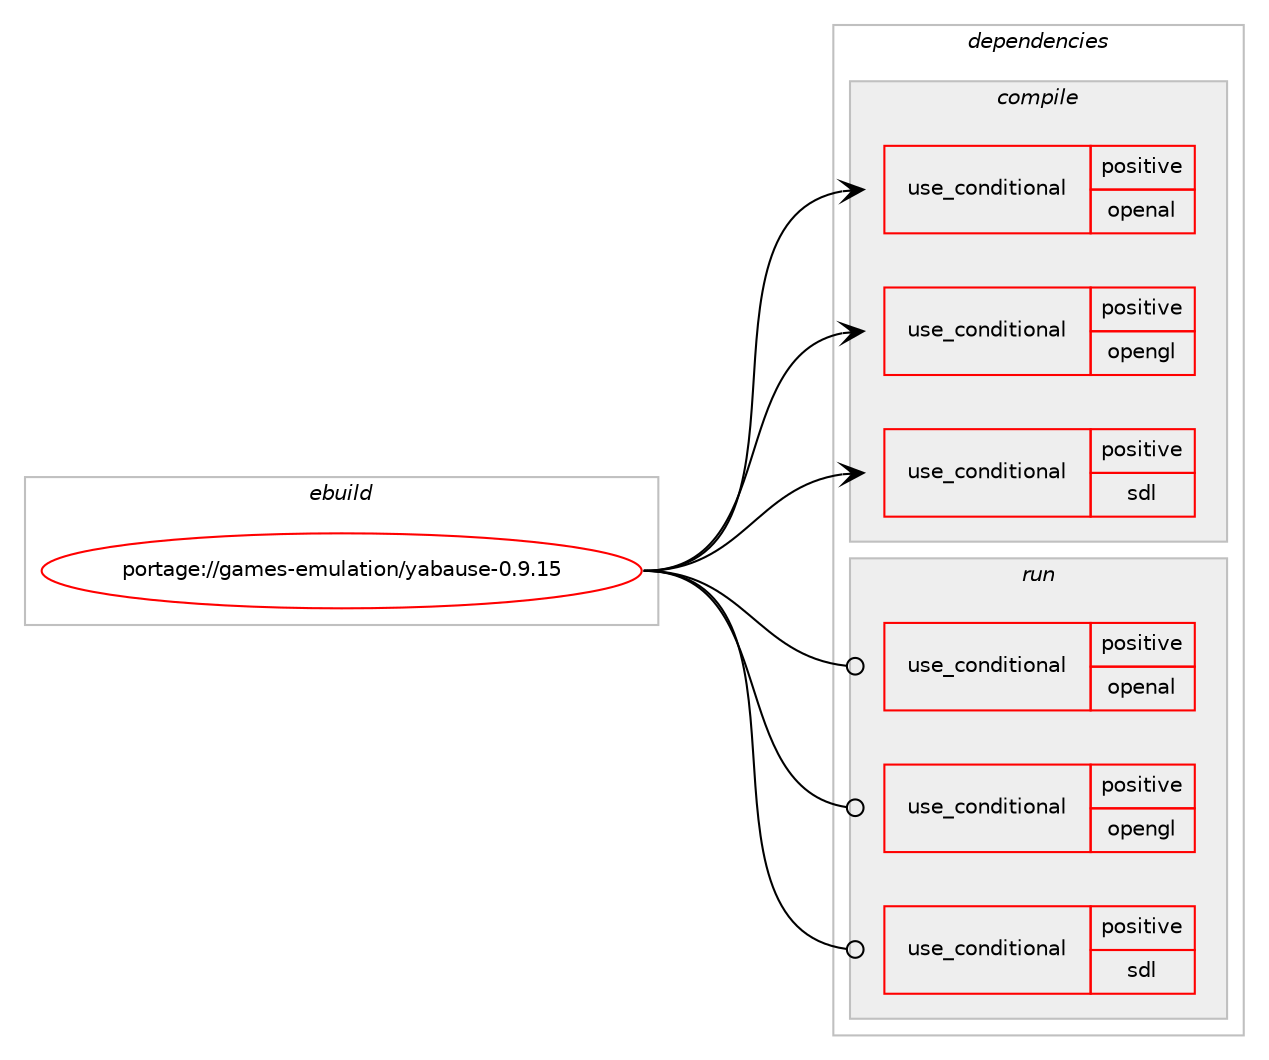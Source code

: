 digraph prolog {

# *************
# Graph options
# *************

newrank=true;
concentrate=true;
compound=true;
graph [rankdir=LR,fontname=Helvetica,fontsize=10,ranksep=1.5];#, ranksep=2.5, nodesep=0.2];
edge  [arrowhead=vee];
node  [fontname=Helvetica,fontsize=10];

# **********
# The ebuild
# **********

subgraph cluster_leftcol {
color=gray;
rank=same;
label=<<i>ebuild</i>>;
id [label="portage://games-emulation/yabause-0.9.15", color=red, width=4, href="../games-emulation/yabause-0.9.15.svg"];
}

# ****************
# The dependencies
# ****************

subgraph cluster_midcol {
color=gray;
label=<<i>dependencies</i>>;
subgraph cluster_compile {
fillcolor="#eeeeee";
style=filled;
label=<<i>compile</i>>;
subgraph cond62096 {
dependency115101 [label=<<TABLE BORDER="0" CELLBORDER="1" CELLSPACING="0" CELLPADDING="4"><TR><TD ROWSPAN="3" CELLPADDING="10">use_conditional</TD></TR><TR><TD>positive</TD></TR><TR><TD>openal</TD></TR></TABLE>>, shape=none, color=red];
# *** BEGIN UNKNOWN DEPENDENCY TYPE (TODO) ***
# dependency115101 -> package_dependency(portage://games-emulation/yabause-0.9.15,install,no,media-libs,openal,none,[,,],[],[])
# *** END UNKNOWN DEPENDENCY TYPE (TODO) ***

}
id:e -> dependency115101:w [weight=20,style="solid",arrowhead="vee"];
subgraph cond62097 {
dependency115102 [label=<<TABLE BORDER="0" CELLBORDER="1" CELLSPACING="0" CELLPADDING="4"><TR><TD ROWSPAN="3" CELLPADDING="10">use_conditional</TD></TR><TR><TD>positive</TD></TR><TR><TD>opengl</TD></TR></TABLE>>, shape=none, color=red];
# *** BEGIN UNKNOWN DEPENDENCY TYPE (TODO) ***
# dependency115102 -> package_dependency(portage://games-emulation/yabause-0.9.15,install,no,dev-qt,qtopengl,none,[,,],[slot(5)],[])
# *** END UNKNOWN DEPENDENCY TYPE (TODO) ***

# *** BEGIN UNKNOWN DEPENDENCY TYPE (TODO) ***
# dependency115102 -> package_dependency(portage://games-emulation/yabause-0.9.15,install,no,media-libs,freeglut,none,[,,],[],[])
# *** END UNKNOWN DEPENDENCY TYPE (TODO) ***

# *** BEGIN UNKNOWN DEPENDENCY TYPE (TODO) ***
# dependency115102 -> package_dependency(portage://games-emulation/yabause-0.9.15,install,no,virtual,glu,none,[,,],[],[])
# *** END UNKNOWN DEPENDENCY TYPE (TODO) ***

# *** BEGIN UNKNOWN DEPENDENCY TYPE (TODO) ***
# dependency115102 -> package_dependency(portage://games-emulation/yabause-0.9.15,install,no,virtual,opengl,none,[,,],[],[])
# *** END UNKNOWN DEPENDENCY TYPE (TODO) ***

}
id:e -> dependency115102:w [weight=20,style="solid",arrowhead="vee"];
subgraph cond62098 {
dependency115103 [label=<<TABLE BORDER="0" CELLBORDER="1" CELLSPACING="0" CELLPADDING="4"><TR><TD ROWSPAN="3" CELLPADDING="10">use_conditional</TD></TR><TR><TD>positive</TD></TR><TR><TD>sdl</TD></TR></TABLE>>, shape=none, color=red];
# *** BEGIN UNKNOWN DEPENDENCY TYPE (TODO) ***
# dependency115103 -> package_dependency(portage://games-emulation/yabause-0.9.15,install,no,media-libs,libsdl2,none,[,,],[],[use(optenable(opengl),none),use(enable(video),none)])
# *** END UNKNOWN DEPENDENCY TYPE (TODO) ***

}
id:e -> dependency115103:w [weight=20,style="solid",arrowhead="vee"];
# *** BEGIN UNKNOWN DEPENDENCY TYPE (TODO) ***
# id -> package_dependency(portage://games-emulation/yabause-0.9.15,install,no,dev-qt,qtcore,none,[,,],[slot(5)],[])
# *** END UNKNOWN DEPENDENCY TYPE (TODO) ***

# *** BEGIN UNKNOWN DEPENDENCY TYPE (TODO) ***
# id -> package_dependency(portage://games-emulation/yabause-0.9.15,install,no,dev-qt,qtgui,none,[,,],[slot(5)],[])
# *** END UNKNOWN DEPENDENCY TYPE (TODO) ***

# *** BEGIN UNKNOWN DEPENDENCY TYPE (TODO) ***
# id -> package_dependency(portage://games-emulation/yabause-0.9.15,install,no,dev-qt,qtmultimedia,none,[,,],[slot(5)],[])
# *** END UNKNOWN DEPENDENCY TYPE (TODO) ***

# *** BEGIN UNKNOWN DEPENDENCY TYPE (TODO) ***
# id -> package_dependency(portage://games-emulation/yabause-0.9.15,install,no,dev-qt,qtwidgets,none,[,,],[slot(5)],[])
# *** END UNKNOWN DEPENDENCY TYPE (TODO) ***

# *** BEGIN UNKNOWN DEPENDENCY TYPE (TODO) ***
# id -> package_dependency(portage://games-emulation/yabause-0.9.15,install,no,sys-libs,zlib,none,[,,],[],[])
# *** END UNKNOWN DEPENDENCY TYPE (TODO) ***

# *** BEGIN UNKNOWN DEPENDENCY TYPE (TODO) ***
# id -> package_dependency(portage://games-emulation/yabause-0.9.15,install,no,x11-libs,libX11,none,[,,],[],[])
# *** END UNKNOWN DEPENDENCY TYPE (TODO) ***

# *** BEGIN UNKNOWN DEPENDENCY TYPE (TODO) ***
# id -> package_dependency(portage://games-emulation/yabause-0.9.15,install,no,x11-libs,libXrandr,none,[,,],[],[])
# *** END UNKNOWN DEPENDENCY TYPE (TODO) ***

}
subgraph cluster_compileandrun {
fillcolor="#eeeeee";
style=filled;
label=<<i>compile and run</i>>;
}
subgraph cluster_run {
fillcolor="#eeeeee";
style=filled;
label=<<i>run</i>>;
subgraph cond62099 {
dependency115104 [label=<<TABLE BORDER="0" CELLBORDER="1" CELLSPACING="0" CELLPADDING="4"><TR><TD ROWSPAN="3" CELLPADDING="10">use_conditional</TD></TR><TR><TD>positive</TD></TR><TR><TD>openal</TD></TR></TABLE>>, shape=none, color=red];
# *** BEGIN UNKNOWN DEPENDENCY TYPE (TODO) ***
# dependency115104 -> package_dependency(portage://games-emulation/yabause-0.9.15,run,no,media-libs,openal,none,[,,],[],[])
# *** END UNKNOWN DEPENDENCY TYPE (TODO) ***

}
id:e -> dependency115104:w [weight=20,style="solid",arrowhead="odot"];
subgraph cond62100 {
dependency115105 [label=<<TABLE BORDER="0" CELLBORDER="1" CELLSPACING="0" CELLPADDING="4"><TR><TD ROWSPAN="3" CELLPADDING="10">use_conditional</TD></TR><TR><TD>positive</TD></TR><TR><TD>opengl</TD></TR></TABLE>>, shape=none, color=red];
# *** BEGIN UNKNOWN DEPENDENCY TYPE (TODO) ***
# dependency115105 -> package_dependency(portage://games-emulation/yabause-0.9.15,run,no,dev-qt,qtopengl,none,[,,],[slot(5)],[])
# *** END UNKNOWN DEPENDENCY TYPE (TODO) ***

# *** BEGIN UNKNOWN DEPENDENCY TYPE (TODO) ***
# dependency115105 -> package_dependency(portage://games-emulation/yabause-0.9.15,run,no,media-libs,freeglut,none,[,,],[],[])
# *** END UNKNOWN DEPENDENCY TYPE (TODO) ***

# *** BEGIN UNKNOWN DEPENDENCY TYPE (TODO) ***
# dependency115105 -> package_dependency(portage://games-emulation/yabause-0.9.15,run,no,virtual,glu,none,[,,],[],[])
# *** END UNKNOWN DEPENDENCY TYPE (TODO) ***

# *** BEGIN UNKNOWN DEPENDENCY TYPE (TODO) ***
# dependency115105 -> package_dependency(portage://games-emulation/yabause-0.9.15,run,no,virtual,opengl,none,[,,],[],[])
# *** END UNKNOWN DEPENDENCY TYPE (TODO) ***

}
id:e -> dependency115105:w [weight=20,style="solid",arrowhead="odot"];
subgraph cond62101 {
dependency115106 [label=<<TABLE BORDER="0" CELLBORDER="1" CELLSPACING="0" CELLPADDING="4"><TR><TD ROWSPAN="3" CELLPADDING="10">use_conditional</TD></TR><TR><TD>positive</TD></TR><TR><TD>sdl</TD></TR></TABLE>>, shape=none, color=red];
# *** BEGIN UNKNOWN DEPENDENCY TYPE (TODO) ***
# dependency115106 -> package_dependency(portage://games-emulation/yabause-0.9.15,run,no,media-libs,libsdl2,none,[,,],[],[use(optenable(opengl),none),use(enable(video),none)])
# *** END UNKNOWN DEPENDENCY TYPE (TODO) ***

}
id:e -> dependency115106:w [weight=20,style="solid",arrowhead="odot"];
# *** BEGIN UNKNOWN DEPENDENCY TYPE (TODO) ***
# id -> package_dependency(portage://games-emulation/yabause-0.9.15,run,no,dev-qt,qtcore,none,[,,],[slot(5)],[])
# *** END UNKNOWN DEPENDENCY TYPE (TODO) ***

# *** BEGIN UNKNOWN DEPENDENCY TYPE (TODO) ***
# id -> package_dependency(portage://games-emulation/yabause-0.9.15,run,no,dev-qt,qtgui,none,[,,],[slot(5)],[])
# *** END UNKNOWN DEPENDENCY TYPE (TODO) ***

# *** BEGIN UNKNOWN DEPENDENCY TYPE (TODO) ***
# id -> package_dependency(portage://games-emulation/yabause-0.9.15,run,no,dev-qt,qtmultimedia,none,[,,],[slot(5)],[])
# *** END UNKNOWN DEPENDENCY TYPE (TODO) ***

# *** BEGIN UNKNOWN DEPENDENCY TYPE (TODO) ***
# id -> package_dependency(portage://games-emulation/yabause-0.9.15,run,no,dev-qt,qtwidgets,none,[,,],[slot(5)],[])
# *** END UNKNOWN DEPENDENCY TYPE (TODO) ***

# *** BEGIN UNKNOWN DEPENDENCY TYPE (TODO) ***
# id -> package_dependency(portage://games-emulation/yabause-0.9.15,run,no,sys-libs,zlib,none,[,,],[],[])
# *** END UNKNOWN DEPENDENCY TYPE (TODO) ***

# *** BEGIN UNKNOWN DEPENDENCY TYPE (TODO) ***
# id -> package_dependency(portage://games-emulation/yabause-0.9.15,run,no,x11-libs,libX11,none,[,,],[],[])
# *** END UNKNOWN DEPENDENCY TYPE (TODO) ***

# *** BEGIN UNKNOWN DEPENDENCY TYPE (TODO) ***
# id -> package_dependency(portage://games-emulation/yabause-0.9.15,run,no,x11-libs,libXrandr,none,[,,],[],[])
# *** END UNKNOWN DEPENDENCY TYPE (TODO) ***

}
}

# **************
# The candidates
# **************

subgraph cluster_choices {
rank=same;
color=gray;
label=<<i>candidates</i>>;

}

}
